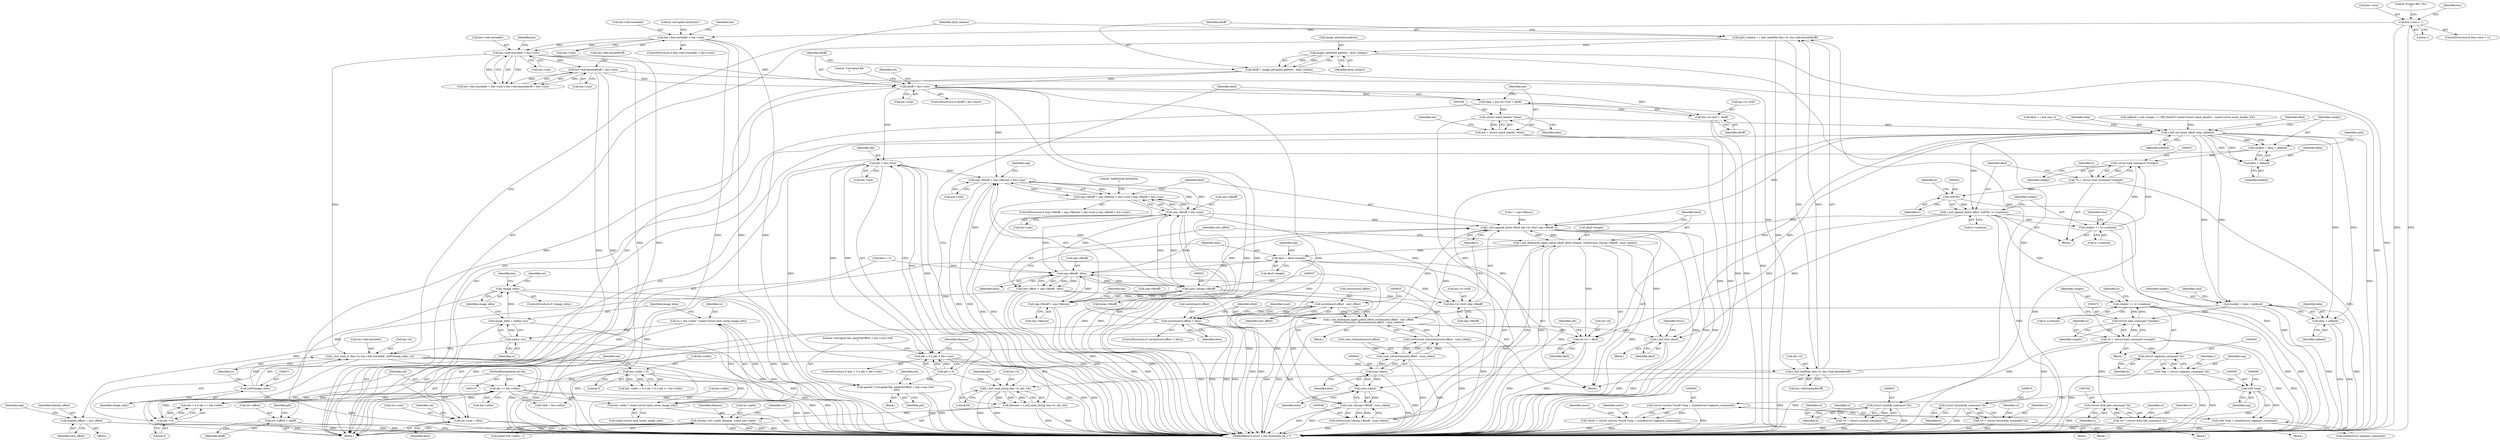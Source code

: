 digraph "0_radare2_4e98402f09a0ef0bb8559a33a4c1988c54938eaf@array" {
"1000287" [label="(Call,image_infos[idx].address - dyld_vmbase)"];
"1000274" [label="(Call,dyld_vmbase = r_buf_read64le (bin->b, bin->hdr.baseaddroff))"];
"1000276" [label="(Call,r_buf_read64le (bin->b, bin->hdr.baseaddroff))"];
"1000261" [label="(Call,r_buf_read_at (bin->b, bin->hdr.startaddr, (ut8*)image_infos, sz))"];
"1000215" [label="(Call,bin->hdr.startaddr > bin->size)"];
"1000197" [label="(Call,bin->hdr.startaddr > bin->size)"];
"1000147" [label="(Call,bin->size < 1)"];
"1000270" [label="(Call,(ut8*)image_infos)"];
"1000254" [label="(Call,!image_infos)"];
"1000249" [label="(Call,image_infos = malloc (sz))"];
"1000251" [label="(Call,malloc (sz))"];
"1000241" [label="(Call,sz = bin->nlibs * sizeof (struct dyld_cache_image_info))"];
"1000243" [label="(Call,bin->nlibs * sizeof (struct dyld_cache_image_info))"];
"1000176" [label="(Call,idx >= bin->nlibs)"];
"1000173" [label="(Call,idx < 0)"];
"1000112" [label="(MethodParameterIn,int idx)"];
"1000167" [label="(Call,bin->nlibs < 0)"];
"1000224" [label="(Call,bin->hdr.baseaddroff > bin->size)"];
"1000285" [label="(Call,liboff = image_infos[idx].address - dyld_vmbase)"];
"1000295" [label="(Call,liboff > bin->size)"];
"1000307" [label="(Call,ret->offset = liboff)"];
"1000325" [label="(Call,pfo > bin->size)"];
"1000321" [label="(Call,pfo < 0 || pfo > bin->size)"];
"1000331" [label="(Call,eprintf (\"corrupted file: pathFileOffset > bin->size (%d)\n\", pfo))"];
"1000340" [label="(Call,r_buf_read_string (bin->b, pfo, 64))"];
"1000338" [label="(Call,libname = r_buf_read_string (bin->b, pfo, 64))"];
"1000732" [label="(Call,strncpy (ret->path, libname, sizeof (ret->path) - 1))"];
"1000503" [label="(Call,seg->fileoff + seg->filesize > bin->size)"];
"1000502" [label="(Call,seg->fileoff + seg->filesize > bin->size || seg->fileoff > bin->size)"];
"1000514" [label="(Call,seg->fileoff > bin->size)"];
"1000530" [label="(Call,r_buf_append_bytes (dbuf, bin->b->buf+seg->fileoff, t))"];
"1000542" [label="(Call,r_bin_dyldcache_apply_patch (dbuf, dbuf->length, (ut64)((size_t)&seg->fileoff - (size_t)data)))"];
"1000526" [label="(Call,r_buf_free (dbuf))"];
"1000567" [label="(Call,libsz = dbuf->length)"];
"1000562" [label="(Call,seg->fileoff - libsz)"];
"1000504" [label="(Call,seg->fileoff + seg->filesize)"];
"1000532" [label="(Call,bin->b->buf+seg->fileoff)"];
"1000550" [label="(Call,(size_t)&seg->fileoff)"];
"1000549" [label="(Call,(size_t)&seg->fileoff - (size_t)data)"];
"1000547" [label="(Call,(ut64)((size_t)&seg->fileoff - (size_t)data))"];
"1000560" [label="(Call,sect_offset = seg->fileoff - libsz)"];
"1000580" [label="(Call,linkedit_offset = sect_offset)"];
"1000625" [label="(Call,sects[nsect].offset - sect_offset)"];
"1000615" [label="(Call,sects[nsect].offset > libsz)"];
"1000743" [label="(Call,ret->size = libsz)"];
"1000623" [label="(Call,r_bin_dyldcache_apply_patch (dbuf, sects[nsect].offset - sect_offset,\n\t\t\t\t\t\t\t(ut64)((size_t)&sects[nsect].offset - (size_t)data)))"];
"1000727" [label="(Call,ret->b = dbuf)"];
"1000346" [label="(Call,data = bin->b->buf + liboff)"];
"1000357" [label="(Call,(struct mach_header *)data)"];
"1000355" [label="(Call,mh = (struct mach_header *)data)"];
"1000412" [label="(Call,r_buf_set_bytes (dbuf, data, addend))"];
"1000416" [label="(Call,cmdptr = data + addend)"];
"1000436" [label="(Call,(struct load_command *)cmdptr)"];
"1000434" [label="(Call,*lc = (struct load_command *)cmdptr)"];
"1000441" [label="(Call,(ut8*)lc)"];
"1000439" [label="(Call,r_buf_append_bytes (dbuf, (ut8*)lc, lc->cmdsize))"];
"1000447" [label="(Call,cmdptr += lc->cmdsize)"];
"1000477" [label="(Call,cmdptr += lc->cmdsize)"];
"1000474" [label="(Call,(struct load_command *)cmdptr)"];
"1000472" [label="(Call,*lc = (struct load_command *)cmdptr)"];
"1000492" [label="(Call,(struct segment_command *)lc)"];
"1000490" [label="(Call,*seg = (struct segment_command *)lc)"];
"1000596" [label="(Call,(ut8 *)seg)"];
"1000593" [label="(Call,(struct section *)((ut8 *)seg + sizeof(struct segment_command)))"];
"1000591" [label="(Call,*sects = (struct section *)((ut8 *)seg + sizeof(struct segment_command)))"];
"1000595" [label="(Call,(ut8 *)seg + sizeof(struct segment_command))"];
"1000652" [label="(Call,(struct symtab_command *)lc)"];
"1000650" [label="(Call,*st = (struct symtab_command *)lc)"];
"1000669" [label="(Call,(struct dysymtab_command *)lc)"];
"1000667" [label="(Call,*st = (struct dysymtab_command *)lc)"];
"1000703" [label="(Call,(struct dyld_info_command *)lc)"];
"1000701" [label="(Call,*st = (struct dyld_info_command *)lc)"];
"1000418" [label="(Call,data + addend)"];
"1000452" [label="(Call,cmdptr = data + addend)"];
"1000454" [label="(Call,data + addend)"];
"1000556" [label="(Call,(size_t)data)"];
"1000643" [label="(Call,(size_t)data)"];
"1000634" [label="(Call,(size_t)&sects[nsect].offset - (size_t)data)"];
"1000632" [label="(Call,(ut64)((size_t)&sects[nsect].offset - (size_t)data))"];
"1000348" [label="(Call,bin->b->buf + liboff)"];
"1000441" [label="(Call,(ut8*)lc)"];
"1000530" [label="(Call,r_buf_append_bytes (dbuf, bin->b->buf+seg->fileoff, t))"];
"1000253" [label="(ControlStructure,if (!image_infos))"];
"1000586" [label="(Identifier,seg)"];
"1000744" [label="(Call,ret->size)"];
"1000705" [label="(Identifier,lc)"];
"1000251" [label="(Call,malloc (sz))"];
"1000484" [label="(Identifier,lc)"];
"1000243" [label="(Call,bin->nlibs * sizeof (struct dyld_cache_image_info))"];
"1000454" [label="(Call,data + addend)"];
"1000581" [label="(Identifier,linkedit_offset)"];
"1000293" [label="(Identifier,dyld_vmbase)"];
"1000631" [label="(Identifier,sect_offset)"];
"1000339" [label="(Identifier,libname)"];
"1000216" [label="(Call,bin->hdr.startaddr)"];
"1000325" [label="(Call,pfo > bin->size)"];
"1000538" [label="(Call,seg->fileoff)"];
"1000436" [label="(Call,(struct load_command *)cmdptr)"];
"1000208" [label="(Literal,\"corrupted dyldcache\")"];
"1000459" [label="(Identifier,cmd)"];
"1000615" [label="(Call,sects[nsect].offset > libsz)"];
"1000533" [label="(Call,bin->b->buf)"];
"1000333" [label="(Identifier,pfo)"];
"1000749" [label="(Identifier,ret)"];
"1000527" [label="(Identifier,dbuf)"];
"1000224" [label="(Call,bin->hdr.baseaddroff > bin->size)"];
"1000263" [label="(Identifier,bin)"];
"1000167" [label="(Call,bin->nlibs < 0)"];
"1000556" [label="(Call,(size_t)data)"];
"1000418" [label="(Call,data + addend)"];
"1000435" [label="(Identifier,lc)"];
"1000431" [label="(Identifier,cmd)"];
"1000674" [label="(Identifier,st)"];
"1000514" [label="(Call,seg->fileoff > bin->size)"];
"1000453" [label="(Identifier,cmdptr)"];
"1000734" [label="(Identifier,ret)"];
"1000296" [label="(Identifier,liboff)"];
"1000448" [label="(Identifier,cmdptr)"];
"1000270" [label="(Call,(ut8*)image_infos)"];
"1000346" [label="(Call,data = bin->b->buf + liboff)"];
"1000390" [label="(Call,dbuf = r_buf_new ())"];
"1000645" [label="(Identifier,data)"];
"1000174" [label="(Identifier,idx)"];
"1000302" [label="(Literal,\"Corrupted file\n\")"];
"1000582" [label="(Identifier,sect_offset)"];
"1000497" [label="(Identifier,t)"];
"1000612" [label="(Identifier,nsect)"];
"1000743" [label="(Call,ret->size = libsz)"];
"1000332" [label="(Literal,\"corrupted file: pathFileOffset > bin->size (%d)\n\")"];
"1000272" [label="(Identifier,image_infos)"];
"1000444" [label="(Call,lc->cmdsize)"];
"1000177" [label="(Identifier,idx)"];
"1000225" [label="(Call,bin->hdr.baseaddroff)"];
"1000285" [label="(Call,liboff = image_infos[idx].address - dyld_vmbase)"];
"1000331" [label="(Call,eprintf (\"corrupted file: pathFileOffset > bin->size (%d)\n\", pfo))"];
"1000652" [label="(Call,(struct symtab_command *)lc)"];
"1000501" [label="(ControlStructure,if (seg->fileoff + seg->filesize > bin->size || seg->fileoff > bin->size))"];
"1000667" [label="(Call,*st = (struct dysymtab_command *)lc)"];
"1000112" [label="(MethodParameterIn,int idx)"];
"1000338" [label="(Call,libname = r_buf_read_string (bin->b, pfo, 64))"];
"1000250" [label="(Identifier,image_infos)"];
"1000657" [label="(Identifier,st)"];
"1000643" [label="(Call,(size_t)data)"];
"1000148" [label="(Call,bin->size)"];
"1000154" [label="(Literal,\"Empty file? (%s)\n\")"];
"1000614" [label="(ControlStructure,if (sects[nsect].offset > libsz))"];
"1000567" [label="(Call,libsz = dbuf->length)"];
"1000635" [label="(Call,(size_t)&sects[nsect].offset)"];
"1000151" [label="(Literal,1)"];
"1000623" [label="(Call,r_bin_dyldcache_apply_patch (dbuf, sects[nsect].offset - sect_offset,\n\t\t\t\t\t\t\t(ut64)((size_t)&sects[nsect].offset - (size_t)data)))"];
"1000732" [label="(Call,strncpy (ret->path, libname, sizeof (ret->path) - 1))"];
"1000357" [label="(Call,(struct mach_header *)data)"];
"1000604" [label="(Identifier,nsect)"];
"1000529" [label="(Identifier,NULL)"];
"1000491" [label="(Identifier,seg)"];
"1000322" [label="(Call,pfo < 0)"];
"1000297" [label="(Call,bin->size)"];
"1000311" [label="(Identifier,liboff)"];
"1000731" [label="(Identifier,dbuf)"];
"1000699" [label="(Block,)"];
"1000169" [label="(Identifier,bin)"];
"1000294" [label="(ControlStructure,if (liboff > bin->size))"];
"1000432" [label="(Block,)"];
"1000477" [label="(Call,cmdptr += lc->cmdsize)"];
"1000172" [label="(Call,idx < 0 || idx >= bin->nlibs)"];
"1000345" [label="(Literal,64)"];
"1000518" [label="(Call,bin->size)"];
"1000515" [label="(Call,seg->fileoff)"];
"1000288" [label="(Call,image_infos[idx].address)"];
"1000544" [label="(Call,dbuf->length)"];
"1000568" [label="(Identifier,libsz)"];
"1000589" [label="(Block,)"];
"1000276" [label="(Call,r_buf_read64le (bin->b, bin->hdr.baseaddroff))"];
"1000173" [label="(Call,idx < 0)"];
"1000728" [label="(Call,ret->b)"];
"1000280" [label="(Call,bin->hdr.baseaddroff)"];
"1000176" [label="(Call,idx >= bin->nlibs)"];
"1000287" [label="(Call,image_infos[idx].address - dyld_vmbase)"];
"1000456" [label="(Identifier,addend)"];
"1000166" [label="(Call,bin->nlibs < 0 || idx < 0 || idx >= bin->nlibs)"];
"1000354" [label="(Identifier,liboff)"];
"1000703" [label="(Call,(struct dyld_info_command *)lc)"];
"1000671" [label="(Identifier,lc)"];
"1000549" [label="(Call,(size_t)&seg->fileoff - (size_t)data)"];
"1000184" [label="(Call,*nlib = bin->nlibs)"];
"1000547" [label="(Call,(ut64)((size_t)&seg->fileoff - (size_t)data))"];
"1000472" [label="(Call,*lc = (struct load_command *)cmdptr)"];
"1000275" [label="(Identifier,dyld_vmbase)"];
"1000416" [label="(Call,cmdptr = data + addend)"];
"1000626" [label="(Call,sects[nsect].offset)"];
"1000727" [label="(Call,ret->b = dbuf)"];
"1000197" [label="(Call,bin->hdr.startaddr > bin->size)"];
"1000737" [label="(Call,sizeof (ret->path) - 1)"];
"1000476" [label="(Identifier,cmdptr)"];
"1000665" [label="(Block,)"];
"1000445" [label="(Identifier,lc)"];
"1000439" [label="(Call,r_buf_append_bytes (dbuf, (ut8*)lc, lc->cmdsize))"];
"1000214" [label="(Call,bin->hdr.startaddr > bin->size || bin->hdr.baseaddroff > bin->size)"];
"1000335" [label="(Identifier,ret)"];
"1000314" [label="(Identifier,pfo)"];
"1000255" [label="(Identifier,image_infos)"];
"1000274" [label="(Call,dyld_vmbase = r_buf_read64le (bin->b, bin->hdr.baseaddroff))"];
"1000512" [label="(Identifier,bin)"];
"1000440" [label="(Identifier,dbuf)"];
"1000552" [label="(Call,&seg->fileoff)"];
"1000473" [label="(Identifier,lc)"];
"1000254" [label="(Call,!image_infos)"];
"1000526" [label="(Call,r_buf_free (dbuf))"];
"1000669" [label="(Call,(struct dysymtab_command *)lc)"];
"1000494" [label="(Identifier,lc)"];
"1000295" [label="(Call,liboff > bin->size)"];
"1000598" [label="(Identifier,seg)"];
"1000286" [label="(Identifier,liboff)"];
"1000648" [label="(Block,)"];
"1000599" [label="(Call,sizeof(struct segment_command))"];
"1000701" [label="(Call,*st = (struct dyld_info_command *)lc)"];
"1000320" [label="(ControlStructure,if (pfo < 0 || pfo > bin->size))"];
"1000307" [label="(Call,ret->offset = liboff)"];
"1000412" [label="(Call,r_buf_set_bytes (dbuf, data, addend))"];
"1000244" [label="(Call,bin->nlibs)"];
"1000580" [label="(Call,linkedit_offset = sect_offset)"];
"1000423" [label="(Identifier,cmd)"];
"1000591" [label="(Call,*sects = (struct section *)((ut8 *)seg + sizeof(struct segment_command)))"];
"1000702" [label="(Identifier,st)"];
"1000419" [label="(Identifier,data)"];
"1000558" [label="(Identifier,data)"];
"1000550" [label="(Call,(size_t)&seg->fileoff)"];
"1000616" [label="(Call,sects[nsect].offset)"];
"1000504" [label="(Call,seg->fileoff + seg->filesize)"];
"1000273" [label="(Identifier,sz)"];
"1000420" [label="(Identifier,addend)"];
"1000171" [label="(Literal,0)"];
"1000326" [label="(Identifier,pfo)"];
"1000434" [label="(Call,*lc = (struct load_command *)cmdptr)"];
"1000576" [label="(Identifier,seg)"];
"1000247" [label="(Call,sizeof (struct dyld_cache_image_info))"];
"1000414" [label="(Identifier,data)"];
"1000503" [label="(Call,seg->fileoff + seg->filesize > bin->size)"];
"1000147" [label="(Call,bin->size < 1)"];
"1000595" [label="(Call,(ut8 *)seg + sizeof(struct segment_command))"];
"1000215" [label="(Call,bin->hdr.startaddr > bin->size)"];
"1000252" [label="(Identifier,sz)"];
"1000242" [label="(Identifier,sz)"];
"1000736" [label="(Identifier,libname)"];
"1000168" [label="(Call,bin->nlibs)"];
"1000308" [label="(Call,ret->offset)"];
"1000569" [label="(Call,dbuf->length)"];
"1000355" [label="(Call,mh = (struct mach_header *)data)"];
"1000340" [label="(Call,r_buf_read_string (bin->b, pfo, 64))"];
"1000470" [label="(Block,)"];
"1000474" [label="(Call,(struct load_command *)cmdptr)"];
"1000750" [label="(MethodReturn,struct r_bin_dyldcache_lib_t *)"];
"1000560" [label="(Call,sect_offset = seg->fileoff - libsz)"];
"1000227" [label="(Identifier,bin)"];
"1000417" [label="(Identifier,cmdptr)"];
"1000344" [label="(Identifier,pfo)"];
"1000327" [label="(Call,bin->size)"];
"1000592" [label="(Identifier,sects)"];
"1000348" [label="(Call,bin->b->buf + liboff)"];
"1000492" [label="(Call,(struct segment_command *)lc)"];
"1000654" [label="(Identifier,lc)"];
"1000650" [label="(Call,*st = (struct symtab_command *)lc)"];
"1000733" [label="(Call,ret->path)"];
"1000561" [label="(Identifier,sect_offset)"];
"1000452" [label="(Call,cmdptr = data + addend)"];
"1000708" [label="(Identifier,st)"];
"1000624" [label="(Identifier,dbuf)"];
"1000221" [label="(Call,bin->size)"];
"1000347" [label="(Identifier,data)"];
"1000622" [label="(Block,)"];
"1000745" [label="(Identifier,ret)"];
"1000502" [label="(Call,seg->fileoff + seg->filesize > bin->size || seg->fileoff > bin->size)"];
"1000543" [label="(Identifier,dbuf)"];
"1000505" [label="(Call,seg->fileoff)"];
"1000443" [label="(Identifier,lc)"];
"1000596" [label="(Call,(ut8 *)seg)"];
"1000218" [label="(Identifier,bin)"];
"1000341" [label="(Call,bin->b)"];
"1000175" [label="(Literal,0)"];
"1000321" [label="(Call,pfo < 0 || pfo > bin->size)"];
"1000562" [label="(Call,seg->fileoff - libsz)"];
"1000359" [label="(Identifier,data)"];
"1000438" [label="(Identifier,cmdptr)"];
"1000478" [label="(Identifier,cmdptr)"];
"1000668" [label="(Identifier,st)"];
"1000114" [label="(Block,)"];
"1000265" [label="(Call,bin->hdr.startaddr)"];
"1000516" [label="(Identifier,seg)"];
"1000447" [label="(Call,cmdptr += lc->cmdsize)"];
"1000455" [label="(Identifier,data)"];
"1000634" [label="(Call,(size_t)&sects[nsect].offset - (size_t)data)"];
"1000563" [label="(Call,seg->fileoff)"];
"1000531" [label="(Identifier,dbuf)"];
"1000532" [label="(Call,bin->b->buf+seg->fileoff)"];
"1000349" [label="(Call,bin->b->buf)"];
"1000479" [label="(Call,lc->cmdsize)"];
"1000400" [label="(Call,addend = mh->magic == MH_MAGIC? sizeof (struct mach_header) : sizeof (struct mach_header_64))"];
"1000203" [label="(Call,bin->size)"];
"1000356" [label="(Identifier,mh)"];
"1000258" [label="(Identifier,ret)"];
"1000488" [label="(Block,)"];
"1000511" [label="(Call,bin->size)"];
"1000230" [label="(Call,bin->size)"];
"1000262" [label="(Call,bin->b)"];
"1000651" [label="(Identifier,st)"];
"1000364" [label="(Identifier,mh)"];
"1000566" [label="(Identifier,libsz)"];
"1000541" [label="(Identifier,t)"];
"1000413" [label="(Identifier,dbuf)"];
"1000747" [label="(Identifier,libsz)"];
"1000593" [label="(Call,(struct section *)((ut8 *)seg + sizeof(struct segment_command)))"];
"1000241" [label="(Call,sz = bin->nlibs * sizeof (struct dyld_cache_image_info))"];
"1000521" [label="(Block,)"];
"1000496" [label="(Call,t = seg->filesize)"];
"1000542" [label="(Call,r_bin_dyldcache_apply_patch (dbuf, dbuf->length, (ut64)((size_t)&seg->fileoff - (size_t)data)))"];
"1000135" [label="(Call,libsz = 0)"];
"1000198" [label="(Call,bin->hdr.startaddr)"];
"1000579" [label="(Block,)"];
"1000632" [label="(Call,(ut64)((size_t)&sects[nsect].offset - (size_t)data))"];
"1000621" [label="(Identifier,libsz)"];
"1000523" [label="(Literal,\"malformed dyldcache\n\")"];
"1000415" [label="(Identifier,addend)"];
"1000490" [label="(Call,*seg = (struct segment_command *)lc)"];
"1000196" [label="(ControlStructure,if (bin->hdr.startaddr > bin->size))"];
"1000330" [label="(Block,)"];
"1000178" [label="(Call,bin->nlibs)"];
"1000449" [label="(Call,lc->cmdsize)"];
"1000261" [label="(Call,r_buf_read_at (bin->b, bin->hdr.startaddr, (ut8*)image_infos, sz))"];
"1000625" [label="(Call,sects[nsect].offset - sect_offset)"];
"1000508" [label="(Call,seg->filesize)"];
"1000146" [label="(ControlStructure,if (bin->size < 1))"];
"1000249" [label="(Call,image_infos = malloc (sz))"];
"1000277" [label="(Call,bin->b)"];
"1000309" [label="(Identifier,ret)"];
"1000287" -> "1000285"  [label="AST: "];
"1000287" -> "1000293"  [label="CFG: "];
"1000288" -> "1000287"  [label="AST: "];
"1000293" -> "1000287"  [label="AST: "];
"1000285" -> "1000287"  [label="CFG: "];
"1000287" -> "1000750"  [label="DDG: "];
"1000287" -> "1000750"  [label="DDG: "];
"1000287" -> "1000285"  [label="DDG: "];
"1000287" -> "1000285"  [label="DDG: "];
"1000274" -> "1000287"  [label="DDG: "];
"1000274" -> "1000114"  [label="AST: "];
"1000274" -> "1000276"  [label="CFG: "];
"1000275" -> "1000274"  [label="AST: "];
"1000276" -> "1000274"  [label="AST: "];
"1000286" -> "1000274"  [label="CFG: "];
"1000274" -> "1000750"  [label="DDG: "];
"1000276" -> "1000274"  [label="DDG: "];
"1000276" -> "1000274"  [label="DDG: "];
"1000276" -> "1000280"  [label="CFG: "];
"1000277" -> "1000276"  [label="AST: "];
"1000280" -> "1000276"  [label="AST: "];
"1000276" -> "1000750"  [label="DDG: "];
"1000276" -> "1000750"  [label="DDG: "];
"1000261" -> "1000276"  [label="DDG: "];
"1000224" -> "1000276"  [label="DDG: "];
"1000276" -> "1000340"  [label="DDG: "];
"1000261" -> "1000114"  [label="AST: "];
"1000261" -> "1000273"  [label="CFG: "];
"1000262" -> "1000261"  [label="AST: "];
"1000265" -> "1000261"  [label="AST: "];
"1000270" -> "1000261"  [label="AST: "];
"1000273" -> "1000261"  [label="AST: "];
"1000275" -> "1000261"  [label="CFG: "];
"1000261" -> "1000750"  [label="DDG: "];
"1000261" -> "1000750"  [label="DDG: "];
"1000261" -> "1000750"  [label="DDG: "];
"1000261" -> "1000750"  [label="DDG: "];
"1000215" -> "1000261"  [label="DDG: "];
"1000270" -> "1000261"  [label="DDG: "];
"1000251" -> "1000261"  [label="DDG: "];
"1000215" -> "1000214"  [label="AST: "];
"1000215" -> "1000221"  [label="CFG: "];
"1000216" -> "1000215"  [label="AST: "];
"1000221" -> "1000215"  [label="AST: "];
"1000227" -> "1000215"  [label="CFG: "];
"1000214" -> "1000215"  [label="CFG: "];
"1000215" -> "1000750"  [label="DDG: "];
"1000215" -> "1000750"  [label="DDG: "];
"1000215" -> "1000214"  [label="DDG: "];
"1000215" -> "1000214"  [label="DDG: "];
"1000197" -> "1000215"  [label="DDG: "];
"1000197" -> "1000215"  [label="DDG: "];
"1000215" -> "1000224"  [label="DDG: "];
"1000215" -> "1000295"  [label="DDG: "];
"1000197" -> "1000196"  [label="AST: "];
"1000197" -> "1000203"  [label="CFG: "];
"1000198" -> "1000197"  [label="AST: "];
"1000203" -> "1000197"  [label="AST: "];
"1000208" -> "1000197"  [label="CFG: "];
"1000218" -> "1000197"  [label="CFG: "];
"1000197" -> "1000750"  [label="DDG: "];
"1000197" -> "1000750"  [label="DDG: "];
"1000197" -> "1000750"  [label="DDG: "];
"1000147" -> "1000197"  [label="DDG: "];
"1000147" -> "1000146"  [label="AST: "];
"1000147" -> "1000151"  [label="CFG: "];
"1000148" -> "1000147"  [label="AST: "];
"1000151" -> "1000147"  [label="AST: "];
"1000154" -> "1000147"  [label="CFG: "];
"1000169" -> "1000147"  [label="CFG: "];
"1000147" -> "1000750"  [label="DDG: "];
"1000147" -> "1000750"  [label="DDG: "];
"1000270" -> "1000272"  [label="CFG: "];
"1000271" -> "1000270"  [label="AST: "];
"1000272" -> "1000270"  [label="AST: "];
"1000273" -> "1000270"  [label="CFG: "];
"1000270" -> "1000750"  [label="DDG: "];
"1000254" -> "1000270"  [label="DDG: "];
"1000254" -> "1000253"  [label="AST: "];
"1000254" -> "1000255"  [label="CFG: "];
"1000255" -> "1000254"  [label="AST: "];
"1000258" -> "1000254"  [label="CFG: "];
"1000263" -> "1000254"  [label="CFG: "];
"1000254" -> "1000750"  [label="DDG: "];
"1000254" -> "1000750"  [label="DDG: "];
"1000249" -> "1000254"  [label="DDG: "];
"1000249" -> "1000114"  [label="AST: "];
"1000249" -> "1000251"  [label="CFG: "];
"1000250" -> "1000249"  [label="AST: "];
"1000251" -> "1000249"  [label="AST: "];
"1000255" -> "1000249"  [label="CFG: "];
"1000249" -> "1000750"  [label="DDG: "];
"1000251" -> "1000249"  [label="DDG: "];
"1000251" -> "1000252"  [label="CFG: "];
"1000252" -> "1000251"  [label="AST: "];
"1000251" -> "1000750"  [label="DDG: "];
"1000241" -> "1000251"  [label="DDG: "];
"1000241" -> "1000114"  [label="AST: "];
"1000241" -> "1000243"  [label="CFG: "];
"1000242" -> "1000241"  [label="AST: "];
"1000243" -> "1000241"  [label="AST: "];
"1000250" -> "1000241"  [label="CFG: "];
"1000241" -> "1000750"  [label="DDG: "];
"1000243" -> "1000241"  [label="DDG: "];
"1000243" -> "1000247"  [label="CFG: "];
"1000244" -> "1000243"  [label="AST: "];
"1000247" -> "1000243"  [label="AST: "];
"1000243" -> "1000750"  [label="DDG: "];
"1000176" -> "1000243"  [label="DDG: "];
"1000167" -> "1000243"  [label="DDG: "];
"1000176" -> "1000172"  [label="AST: "];
"1000176" -> "1000178"  [label="CFG: "];
"1000177" -> "1000176"  [label="AST: "];
"1000178" -> "1000176"  [label="AST: "];
"1000172" -> "1000176"  [label="CFG: "];
"1000176" -> "1000750"  [label="DDG: "];
"1000176" -> "1000750"  [label="DDG: "];
"1000176" -> "1000172"  [label="DDG: "];
"1000176" -> "1000172"  [label="DDG: "];
"1000173" -> "1000176"  [label="DDG: "];
"1000112" -> "1000176"  [label="DDG: "];
"1000167" -> "1000176"  [label="DDG: "];
"1000176" -> "1000184"  [label="DDG: "];
"1000173" -> "1000172"  [label="AST: "];
"1000173" -> "1000175"  [label="CFG: "];
"1000174" -> "1000173"  [label="AST: "];
"1000175" -> "1000173"  [label="AST: "];
"1000177" -> "1000173"  [label="CFG: "];
"1000172" -> "1000173"  [label="CFG: "];
"1000173" -> "1000750"  [label="DDG: "];
"1000173" -> "1000172"  [label="DDG: "];
"1000173" -> "1000172"  [label="DDG: "];
"1000112" -> "1000173"  [label="DDG: "];
"1000112" -> "1000110"  [label="AST: "];
"1000112" -> "1000750"  [label="DDG: "];
"1000167" -> "1000166"  [label="AST: "];
"1000167" -> "1000171"  [label="CFG: "];
"1000168" -> "1000167"  [label="AST: "];
"1000171" -> "1000167"  [label="AST: "];
"1000174" -> "1000167"  [label="CFG: "];
"1000166" -> "1000167"  [label="CFG: "];
"1000167" -> "1000750"  [label="DDG: "];
"1000167" -> "1000166"  [label="DDG: "];
"1000167" -> "1000166"  [label="DDG: "];
"1000167" -> "1000184"  [label="DDG: "];
"1000224" -> "1000214"  [label="AST: "];
"1000224" -> "1000230"  [label="CFG: "];
"1000225" -> "1000224"  [label="AST: "];
"1000230" -> "1000224"  [label="AST: "];
"1000214" -> "1000224"  [label="CFG: "];
"1000224" -> "1000750"  [label="DDG: "];
"1000224" -> "1000750"  [label="DDG: "];
"1000224" -> "1000214"  [label="DDG: "];
"1000224" -> "1000214"  [label="DDG: "];
"1000224" -> "1000295"  [label="DDG: "];
"1000285" -> "1000114"  [label="AST: "];
"1000286" -> "1000285"  [label="AST: "];
"1000296" -> "1000285"  [label="CFG: "];
"1000285" -> "1000750"  [label="DDG: "];
"1000285" -> "1000295"  [label="DDG: "];
"1000295" -> "1000294"  [label="AST: "];
"1000295" -> "1000297"  [label="CFG: "];
"1000296" -> "1000295"  [label="AST: "];
"1000297" -> "1000295"  [label="AST: "];
"1000302" -> "1000295"  [label="CFG: "];
"1000309" -> "1000295"  [label="CFG: "];
"1000295" -> "1000750"  [label="DDG: "];
"1000295" -> "1000750"  [label="DDG: "];
"1000295" -> "1000750"  [label="DDG: "];
"1000295" -> "1000307"  [label="DDG: "];
"1000295" -> "1000325"  [label="DDG: "];
"1000295" -> "1000346"  [label="DDG: "];
"1000295" -> "1000348"  [label="DDG: "];
"1000295" -> "1000503"  [label="DDG: "];
"1000307" -> "1000114"  [label="AST: "];
"1000307" -> "1000311"  [label="CFG: "];
"1000308" -> "1000307"  [label="AST: "];
"1000311" -> "1000307"  [label="AST: "];
"1000314" -> "1000307"  [label="CFG: "];
"1000307" -> "1000750"  [label="DDG: "];
"1000307" -> "1000750"  [label="DDG: "];
"1000325" -> "1000321"  [label="AST: "];
"1000325" -> "1000327"  [label="CFG: "];
"1000326" -> "1000325"  [label="AST: "];
"1000327" -> "1000325"  [label="AST: "];
"1000321" -> "1000325"  [label="CFG: "];
"1000325" -> "1000750"  [label="DDG: "];
"1000325" -> "1000321"  [label="DDG: "];
"1000325" -> "1000321"  [label="DDG: "];
"1000322" -> "1000325"  [label="DDG: "];
"1000325" -> "1000331"  [label="DDG: "];
"1000325" -> "1000340"  [label="DDG: "];
"1000325" -> "1000503"  [label="DDG: "];
"1000321" -> "1000320"  [label="AST: "];
"1000321" -> "1000322"  [label="CFG: "];
"1000322" -> "1000321"  [label="AST: "];
"1000332" -> "1000321"  [label="CFG: "];
"1000339" -> "1000321"  [label="CFG: "];
"1000321" -> "1000750"  [label="DDG: "];
"1000321" -> "1000750"  [label="DDG: "];
"1000321" -> "1000750"  [label="DDG: "];
"1000322" -> "1000321"  [label="DDG: "];
"1000322" -> "1000321"  [label="DDG: "];
"1000331" -> "1000330"  [label="AST: "];
"1000331" -> "1000333"  [label="CFG: "];
"1000332" -> "1000331"  [label="AST: "];
"1000333" -> "1000331"  [label="AST: "];
"1000335" -> "1000331"  [label="CFG: "];
"1000331" -> "1000750"  [label="DDG: "];
"1000331" -> "1000750"  [label="DDG: "];
"1000322" -> "1000331"  [label="DDG: "];
"1000340" -> "1000338"  [label="AST: "];
"1000340" -> "1000345"  [label="CFG: "];
"1000341" -> "1000340"  [label="AST: "];
"1000344" -> "1000340"  [label="AST: "];
"1000345" -> "1000340"  [label="AST: "];
"1000338" -> "1000340"  [label="CFG: "];
"1000340" -> "1000750"  [label="DDG: "];
"1000340" -> "1000750"  [label="DDG: "];
"1000340" -> "1000338"  [label="DDG: "];
"1000340" -> "1000338"  [label="DDG: "];
"1000340" -> "1000338"  [label="DDG: "];
"1000322" -> "1000340"  [label="DDG: "];
"1000338" -> "1000114"  [label="AST: "];
"1000339" -> "1000338"  [label="AST: "];
"1000347" -> "1000338"  [label="CFG: "];
"1000338" -> "1000750"  [label="DDG: "];
"1000338" -> "1000750"  [label="DDG: "];
"1000338" -> "1000732"  [label="DDG: "];
"1000732" -> "1000114"  [label="AST: "];
"1000732" -> "1000737"  [label="CFG: "];
"1000733" -> "1000732"  [label="AST: "];
"1000736" -> "1000732"  [label="AST: "];
"1000737" -> "1000732"  [label="AST: "];
"1000745" -> "1000732"  [label="CFG: "];
"1000732" -> "1000750"  [label="DDG: "];
"1000732" -> "1000750"  [label="DDG: "];
"1000732" -> "1000750"  [label="DDG: "];
"1000732" -> "1000750"  [label="DDG: "];
"1000737" -> "1000732"  [label="DDG: "];
"1000503" -> "1000502"  [label="AST: "];
"1000503" -> "1000511"  [label="CFG: "];
"1000504" -> "1000503"  [label="AST: "];
"1000511" -> "1000503"  [label="AST: "];
"1000516" -> "1000503"  [label="CFG: "];
"1000502" -> "1000503"  [label="CFG: "];
"1000503" -> "1000750"  [label="DDG: "];
"1000503" -> "1000750"  [label="DDG: "];
"1000503" -> "1000502"  [label="DDG: "];
"1000503" -> "1000502"  [label="DDG: "];
"1000562" -> "1000503"  [label="DDG: "];
"1000550" -> "1000503"  [label="DDG: "];
"1000514" -> "1000503"  [label="DDG: "];
"1000503" -> "1000514"  [label="DDG: "];
"1000502" -> "1000501"  [label="AST: "];
"1000502" -> "1000514"  [label="CFG: "];
"1000514" -> "1000502"  [label="AST: "];
"1000523" -> "1000502"  [label="CFG: "];
"1000531" -> "1000502"  [label="CFG: "];
"1000502" -> "1000750"  [label="DDG: "];
"1000502" -> "1000750"  [label="DDG: "];
"1000502" -> "1000750"  [label="DDG: "];
"1000514" -> "1000502"  [label="DDG: "];
"1000514" -> "1000502"  [label="DDG: "];
"1000514" -> "1000518"  [label="CFG: "];
"1000515" -> "1000514"  [label="AST: "];
"1000518" -> "1000514"  [label="AST: "];
"1000514" -> "1000750"  [label="DDG: "];
"1000514" -> "1000750"  [label="DDG: "];
"1000550" -> "1000514"  [label="DDG: "];
"1000562" -> "1000514"  [label="DDG: "];
"1000514" -> "1000530"  [label="DDG: "];
"1000514" -> "1000532"  [label="DDG: "];
"1000514" -> "1000550"  [label="DDG: "];
"1000514" -> "1000562"  [label="DDG: "];
"1000530" -> "1000488"  [label="AST: "];
"1000530" -> "1000541"  [label="CFG: "];
"1000531" -> "1000530"  [label="AST: "];
"1000532" -> "1000530"  [label="AST: "];
"1000541" -> "1000530"  [label="AST: "];
"1000543" -> "1000530"  [label="CFG: "];
"1000530" -> "1000750"  [label="DDG: "];
"1000530" -> "1000750"  [label="DDG: "];
"1000530" -> "1000750"  [label="DDG: "];
"1000439" -> "1000530"  [label="DDG: "];
"1000623" -> "1000530"  [label="DDG: "];
"1000412" -> "1000530"  [label="DDG: "];
"1000542" -> "1000530"  [label="DDG: "];
"1000550" -> "1000530"  [label="DDG: "];
"1000562" -> "1000530"  [label="DDG: "];
"1000496" -> "1000530"  [label="DDG: "];
"1000530" -> "1000542"  [label="DDG: "];
"1000542" -> "1000488"  [label="AST: "];
"1000542" -> "1000547"  [label="CFG: "];
"1000543" -> "1000542"  [label="AST: "];
"1000544" -> "1000542"  [label="AST: "];
"1000547" -> "1000542"  [label="AST: "];
"1000561" -> "1000542"  [label="CFG: "];
"1000542" -> "1000750"  [label="DDG: "];
"1000542" -> "1000750"  [label="DDG: "];
"1000542" -> "1000526"  [label="DDG: "];
"1000547" -> "1000542"  [label="DDG: "];
"1000542" -> "1000567"  [label="DDG: "];
"1000542" -> "1000623"  [label="DDG: "];
"1000542" -> "1000727"  [label="DDG: "];
"1000526" -> "1000521"  [label="AST: "];
"1000526" -> "1000527"  [label="CFG: "];
"1000527" -> "1000526"  [label="AST: "];
"1000529" -> "1000526"  [label="CFG: "];
"1000526" -> "1000750"  [label="DDG: "];
"1000526" -> "1000750"  [label="DDG: "];
"1000439" -> "1000526"  [label="DDG: "];
"1000623" -> "1000526"  [label="DDG: "];
"1000412" -> "1000526"  [label="DDG: "];
"1000567" -> "1000488"  [label="AST: "];
"1000567" -> "1000569"  [label="CFG: "];
"1000568" -> "1000567"  [label="AST: "];
"1000569" -> "1000567"  [label="AST: "];
"1000576" -> "1000567"  [label="CFG: "];
"1000567" -> "1000750"  [label="DDG: "];
"1000567" -> "1000750"  [label="DDG: "];
"1000567" -> "1000562"  [label="DDG: "];
"1000567" -> "1000615"  [label="DDG: "];
"1000567" -> "1000743"  [label="DDG: "];
"1000562" -> "1000560"  [label="AST: "];
"1000562" -> "1000566"  [label="CFG: "];
"1000563" -> "1000562"  [label="AST: "];
"1000566" -> "1000562"  [label="AST: "];
"1000560" -> "1000562"  [label="CFG: "];
"1000562" -> "1000750"  [label="DDG: "];
"1000562" -> "1000504"  [label="DDG: "];
"1000562" -> "1000532"  [label="DDG: "];
"1000562" -> "1000550"  [label="DDG: "];
"1000562" -> "1000560"  [label="DDG: "];
"1000562" -> "1000560"  [label="DDG: "];
"1000550" -> "1000562"  [label="DDG: "];
"1000615" -> "1000562"  [label="DDG: "];
"1000135" -> "1000562"  [label="DDG: "];
"1000504" -> "1000508"  [label="CFG: "];
"1000505" -> "1000504"  [label="AST: "];
"1000508" -> "1000504"  [label="AST: "];
"1000512" -> "1000504"  [label="CFG: "];
"1000504" -> "1000750"  [label="DDG: "];
"1000504" -> "1000750"  [label="DDG: "];
"1000550" -> "1000504"  [label="DDG: "];
"1000532" -> "1000538"  [label="CFG: "];
"1000533" -> "1000532"  [label="AST: "];
"1000538" -> "1000532"  [label="AST: "];
"1000541" -> "1000532"  [label="CFG: "];
"1000532" -> "1000750"  [label="DDG: "];
"1000550" -> "1000532"  [label="DDG: "];
"1000550" -> "1000549"  [label="AST: "];
"1000550" -> "1000552"  [label="CFG: "];
"1000551" -> "1000550"  [label="AST: "];
"1000552" -> "1000550"  [label="AST: "];
"1000557" -> "1000550"  [label="CFG: "];
"1000550" -> "1000750"  [label="DDG: "];
"1000550" -> "1000549"  [label="DDG: "];
"1000549" -> "1000547"  [label="AST: "];
"1000549" -> "1000556"  [label="CFG: "];
"1000556" -> "1000549"  [label="AST: "];
"1000547" -> "1000549"  [label="CFG: "];
"1000549" -> "1000750"  [label="DDG: "];
"1000549" -> "1000750"  [label="DDG: "];
"1000549" -> "1000547"  [label="DDG: "];
"1000549" -> "1000547"  [label="DDG: "];
"1000556" -> "1000549"  [label="DDG: "];
"1000548" -> "1000547"  [label="AST: "];
"1000547" -> "1000750"  [label="DDG: "];
"1000560" -> "1000488"  [label="AST: "];
"1000561" -> "1000560"  [label="AST: "];
"1000568" -> "1000560"  [label="CFG: "];
"1000560" -> "1000750"  [label="DDG: "];
"1000560" -> "1000750"  [label="DDG: "];
"1000560" -> "1000580"  [label="DDG: "];
"1000560" -> "1000625"  [label="DDG: "];
"1000580" -> "1000579"  [label="AST: "];
"1000580" -> "1000582"  [label="CFG: "];
"1000581" -> "1000580"  [label="AST: "];
"1000582" -> "1000580"  [label="AST: "];
"1000586" -> "1000580"  [label="CFG: "];
"1000580" -> "1000750"  [label="DDG: "];
"1000580" -> "1000750"  [label="DDG: "];
"1000625" -> "1000623"  [label="AST: "];
"1000625" -> "1000631"  [label="CFG: "];
"1000626" -> "1000625"  [label="AST: "];
"1000631" -> "1000625"  [label="AST: "];
"1000633" -> "1000625"  [label="CFG: "];
"1000625" -> "1000750"  [label="DDG: "];
"1000625" -> "1000750"  [label="DDG: "];
"1000625" -> "1000615"  [label="DDG: "];
"1000625" -> "1000623"  [label="DDG: "];
"1000625" -> "1000623"  [label="DDG: "];
"1000615" -> "1000625"  [label="DDG: "];
"1000615" -> "1000614"  [label="AST: "];
"1000615" -> "1000621"  [label="CFG: "];
"1000616" -> "1000615"  [label="AST: "];
"1000621" -> "1000615"  [label="AST: "];
"1000624" -> "1000615"  [label="CFG: "];
"1000612" -> "1000615"  [label="CFG: "];
"1000615" -> "1000750"  [label="DDG: "];
"1000615" -> "1000750"  [label="DDG: "];
"1000615" -> "1000750"  [label="DDG: "];
"1000615" -> "1000743"  [label="DDG: "];
"1000743" -> "1000114"  [label="AST: "];
"1000743" -> "1000747"  [label="CFG: "];
"1000744" -> "1000743"  [label="AST: "];
"1000747" -> "1000743"  [label="AST: "];
"1000749" -> "1000743"  [label="CFG: "];
"1000743" -> "1000750"  [label="DDG: "];
"1000743" -> "1000750"  [label="DDG: "];
"1000135" -> "1000743"  [label="DDG: "];
"1000623" -> "1000622"  [label="AST: "];
"1000623" -> "1000632"  [label="CFG: "];
"1000624" -> "1000623"  [label="AST: "];
"1000632" -> "1000623"  [label="AST: "];
"1000612" -> "1000623"  [label="CFG: "];
"1000623" -> "1000750"  [label="DDG: "];
"1000623" -> "1000750"  [label="DDG: "];
"1000623" -> "1000750"  [label="DDG: "];
"1000632" -> "1000623"  [label="DDG: "];
"1000623" -> "1000727"  [label="DDG: "];
"1000727" -> "1000114"  [label="AST: "];
"1000727" -> "1000731"  [label="CFG: "];
"1000728" -> "1000727"  [label="AST: "];
"1000731" -> "1000727"  [label="AST: "];
"1000734" -> "1000727"  [label="CFG: "];
"1000727" -> "1000750"  [label="DDG: "];
"1000727" -> "1000750"  [label="DDG: "];
"1000439" -> "1000727"  [label="DDG: "];
"1000412" -> "1000727"  [label="DDG: "];
"1000346" -> "1000114"  [label="AST: "];
"1000346" -> "1000348"  [label="CFG: "];
"1000347" -> "1000346"  [label="AST: "];
"1000348" -> "1000346"  [label="AST: "];
"1000356" -> "1000346"  [label="CFG: "];
"1000346" -> "1000750"  [label="DDG: "];
"1000346" -> "1000357"  [label="DDG: "];
"1000357" -> "1000355"  [label="AST: "];
"1000357" -> "1000359"  [label="CFG: "];
"1000358" -> "1000357"  [label="AST: "];
"1000359" -> "1000357"  [label="AST: "];
"1000355" -> "1000357"  [label="CFG: "];
"1000357" -> "1000750"  [label="DDG: "];
"1000357" -> "1000355"  [label="DDG: "];
"1000357" -> "1000412"  [label="DDG: "];
"1000355" -> "1000114"  [label="AST: "];
"1000356" -> "1000355"  [label="AST: "];
"1000364" -> "1000355"  [label="CFG: "];
"1000355" -> "1000750"  [label="DDG: "];
"1000355" -> "1000750"  [label="DDG: "];
"1000412" -> "1000114"  [label="AST: "];
"1000412" -> "1000415"  [label="CFG: "];
"1000413" -> "1000412"  [label="AST: "];
"1000414" -> "1000412"  [label="AST: "];
"1000415" -> "1000412"  [label="AST: "];
"1000417" -> "1000412"  [label="CFG: "];
"1000412" -> "1000750"  [label="DDG: "];
"1000390" -> "1000412"  [label="DDG: "];
"1000400" -> "1000412"  [label="DDG: "];
"1000412" -> "1000416"  [label="DDG: "];
"1000412" -> "1000416"  [label="DDG: "];
"1000412" -> "1000418"  [label="DDG: "];
"1000412" -> "1000418"  [label="DDG: "];
"1000412" -> "1000439"  [label="DDG: "];
"1000412" -> "1000452"  [label="DDG: "];
"1000412" -> "1000452"  [label="DDG: "];
"1000412" -> "1000454"  [label="DDG: "];
"1000412" -> "1000454"  [label="DDG: "];
"1000412" -> "1000556"  [label="DDG: "];
"1000416" -> "1000114"  [label="AST: "];
"1000416" -> "1000418"  [label="CFG: "];
"1000417" -> "1000416"  [label="AST: "];
"1000418" -> "1000416"  [label="AST: "];
"1000423" -> "1000416"  [label="CFG: "];
"1000416" -> "1000436"  [label="DDG: "];
"1000436" -> "1000434"  [label="AST: "];
"1000436" -> "1000438"  [label="CFG: "];
"1000437" -> "1000436"  [label="AST: "];
"1000438" -> "1000436"  [label="AST: "];
"1000434" -> "1000436"  [label="CFG: "];
"1000436" -> "1000434"  [label="DDG: "];
"1000447" -> "1000436"  [label="DDG: "];
"1000436" -> "1000447"  [label="DDG: "];
"1000434" -> "1000432"  [label="AST: "];
"1000435" -> "1000434"  [label="AST: "];
"1000440" -> "1000434"  [label="CFG: "];
"1000434" -> "1000750"  [label="DDG: "];
"1000434" -> "1000441"  [label="DDG: "];
"1000441" -> "1000439"  [label="AST: "];
"1000441" -> "1000443"  [label="CFG: "];
"1000442" -> "1000441"  [label="AST: "];
"1000443" -> "1000441"  [label="AST: "];
"1000445" -> "1000441"  [label="CFG: "];
"1000441" -> "1000750"  [label="DDG: "];
"1000441" -> "1000439"  [label="DDG: "];
"1000439" -> "1000432"  [label="AST: "];
"1000439" -> "1000444"  [label="CFG: "];
"1000440" -> "1000439"  [label="AST: "];
"1000444" -> "1000439"  [label="AST: "];
"1000448" -> "1000439"  [label="CFG: "];
"1000439" -> "1000750"  [label="DDG: "];
"1000439" -> "1000750"  [label="DDG: "];
"1000439" -> "1000447"  [label="DDG: "];
"1000439" -> "1000477"  [label="DDG: "];
"1000447" -> "1000432"  [label="AST: "];
"1000447" -> "1000449"  [label="CFG: "];
"1000448" -> "1000447"  [label="AST: "];
"1000449" -> "1000447"  [label="AST: "];
"1000431" -> "1000447"  [label="CFG: "];
"1000447" -> "1000750"  [label="DDG: "];
"1000477" -> "1000470"  [label="AST: "];
"1000477" -> "1000479"  [label="CFG: "];
"1000478" -> "1000477"  [label="AST: "];
"1000479" -> "1000477"  [label="AST: "];
"1000484" -> "1000477"  [label="CFG: "];
"1000477" -> "1000750"  [label="DDG: "];
"1000477" -> "1000750"  [label="DDG: "];
"1000477" -> "1000474"  [label="DDG: "];
"1000474" -> "1000477"  [label="DDG: "];
"1000474" -> "1000472"  [label="AST: "];
"1000474" -> "1000476"  [label="CFG: "];
"1000475" -> "1000474"  [label="AST: "];
"1000476" -> "1000474"  [label="AST: "];
"1000472" -> "1000474"  [label="CFG: "];
"1000474" -> "1000472"  [label="DDG: "];
"1000452" -> "1000474"  [label="DDG: "];
"1000472" -> "1000470"  [label="AST: "];
"1000473" -> "1000472"  [label="AST: "];
"1000478" -> "1000472"  [label="CFG: "];
"1000472" -> "1000750"  [label="DDG: "];
"1000472" -> "1000750"  [label="DDG: "];
"1000472" -> "1000492"  [label="DDG: "];
"1000472" -> "1000652"  [label="DDG: "];
"1000472" -> "1000669"  [label="DDG: "];
"1000472" -> "1000703"  [label="DDG: "];
"1000492" -> "1000490"  [label="AST: "];
"1000492" -> "1000494"  [label="CFG: "];
"1000493" -> "1000492"  [label="AST: "];
"1000494" -> "1000492"  [label="AST: "];
"1000490" -> "1000492"  [label="CFG: "];
"1000492" -> "1000750"  [label="DDG: "];
"1000492" -> "1000490"  [label="DDG: "];
"1000490" -> "1000488"  [label="AST: "];
"1000491" -> "1000490"  [label="AST: "];
"1000497" -> "1000490"  [label="CFG: "];
"1000490" -> "1000750"  [label="DDG: "];
"1000490" -> "1000750"  [label="DDG: "];
"1000490" -> "1000596"  [label="DDG: "];
"1000596" -> "1000595"  [label="AST: "];
"1000596" -> "1000598"  [label="CFG: "];
"1000597" -> "1000596"  [label="AST: "];
"1000598" -> "1000596"  [label="AST: "];
"1000600" -> "1000596"  [label="CFG: "];
"1000596" -> "1000750"  [label="DDG: "];
"1000596" -> "1000593"  [label="DDG: "];
"1000596" -> "1000595"  [label="DDG: "];
"1000593" -> "1000591"  [label="AST: "];
"1000593" -> "1000595"  [label="CFG: "];
"1000594" -> "1000593"  [label="AST: "];
"1000595" -> "1000593"  [label="AST: "];
"1000591" -> "1000593"  [label="CFG: "];
"1000593" -> "1000750"  [label="DDG: "];
"1000593" -> "1000591"  [label="DDG: "];
"1000591" -> "1000589"  [label="AST: "];
"1000592" -> "1000591"  [label="AST: "];
"1000604" -> "1000591"  [label="CFG: "];
"1000591" -> "1000750"  [label="DDG: "];
"1000591" -> "1000750"  [label="DDG: "];
"1000595" -> "1000599"  [label="CFG: "];
"1000599" -> "1000595"  [label="AST: "];
"1000595" -> "1000750"  [label="DDG: "];
"1000652" -> "1000650"  [label="AST: "];
"1000652" -> "1000654"  [label="CFG: "];
"1000653" -> "1000652"  [label="AST: "];
"1000654" -> "1000652"  [label="AST: "];
"1000650" -> "1000652"  [label="CFG: "];
"1000652" -> "1000750"  [label="DDG: "];
"1000652" -> "1000650"  [label="DDG: "];
"1000650" -> "1000648"  [label="AST: "];
"1000651" -> "1000650"  [label="AST: "];
"1000657" -> "1000650"  [label="CFG: "];
"1000650" -> "1000750"  [label="DDG: "];
"1000650" -> "1000750"  [label="DDG: "];
"1000669" -> "1000667"  [label="AST: "];
"1000669" -> "1000671"  [label="CFG: "];
"1000670" -> "1000669"  [label="AST: "];
"1000671" -> "1000669"  [label="AST: "];
"1000667" -> "1000669"  [label="CFG: "];
"1000669" -> "1000750"  [label="DDG: "];
"1000669" -> "1000667"  [label="DDG: "];
"1000667" -> "1000665"  [label="AST: "];
"1000668" -> "1000667"  [label="AST: "];
"1000674" -> "1000667"  [label="CFG: "];
"1000667" -> "1000750"  [label="DDG: "];
"1000667" -> "1000750"  [label="DDG: "];
"1000703" -> "1000701"  [label="AST: "];
"1000703" -> "1000705"  [label="CFG: "];
"1000704" -> "1000703"  [label="AST: "];
"1000705" -> "1000703"  [label="AST: "];
"1000701" -> "1000703"  [label="CFG: "];
"1000703" -> "1000750"  [label="DDG: "];
"1000703" -> "1000701"  [label="DDG: "];
"1000701" -> "1000699"  [label="AST: "];
"1000702" -> "1000701"  [label="AST: "];
"1000708" -> "1000701"  [label="CFG: "];
"1000701" -> "1000750"  [label="DDG: "];
"1000701" -> "1000750"  [label="DDG: "];
"1000418" -> "1000420"  [label="CFG: "];
"1000419" -> "1000418"  [label="AST: "];
"1000420" -> "1000418"  [label="AST: "];
"1000452" -> "1000114"  [label="AST: "];
"1000452" -> "1000454"  [label="CFG: "];
"1000453" -> "1000452"  [label="AST: "];
"1000454" -> "1000452"  [label="AST: "];
"1000459" -> "1000452"  [label="CFG: "];
"1000452" -> "1000750"  [label="DDG: "];
"1000452" -> "1000750"  [label="DDG: "];
"1000454" -> "1000456"  [label="CFG: "];
"1000455" -> "1000454"  [label="AST: "];
"1000456" -> "1000454"  [label="AST: "];
"1000454" -> "1000750"  [label="DDG: "];
"1000454" -> "1000750"  [label="DDG: "];
"1000556" -> "1000558"  [label="CFG: "];
"1000557" -> "1000556"  [label="AST: "];
"1000558" -> "1000556"  [label="AST: "];
"1000556" -> "1000750"  [label="DDG: "];
"1000643" -> "1000556"  [label="DDG: "];
"1000556" -> "1000643"  [label="DDG: "];
"1000643" -> "1000634"  [label="AST: "];
"1000643" -> "1000645"  [label="CFG: "];
"1000644" -> "1000643"  [label="AST: "];
"1000645" -> "1000643"  [label="AST: "];
"1000634" -> "1000643"  [label="CFG: "];
"1000643" -> "1000750"  [label="DDG: "];
"1000643" -> "1000634"  [label="DDG: "];
"1000634" -> "1000632"  [label="AST: "];
"1000635" -> "1000634"  [label="AST: "];
"1000632" -> "1000634"  [label="CFG: "];
"1000634" -> "1000750"  [label="DDG: "];
"1000634" -> "1000750"  [label="DDG: "];
"1000634" -> "1000632"  [label="DDG: "];
"1000634" -> "1000632"  [label="DDG: "];
"1000635" -> "1000634"  [label="DDG: "];
"1000633" -> "1000632"  [label="AST: "];
"1000632" -> "1000750"  [label="DDG: "];
"1000348" -> "1000354"  [label="CFG: "];
"1000349" -> "1000348"  [label="AST: "];
"1000354" -> "1000348"  [label="AST: "];
"1000348" -> "1000750"  [label="DDG: "];
"1000348" -> "1000750"  [label="DDG: "];
}
